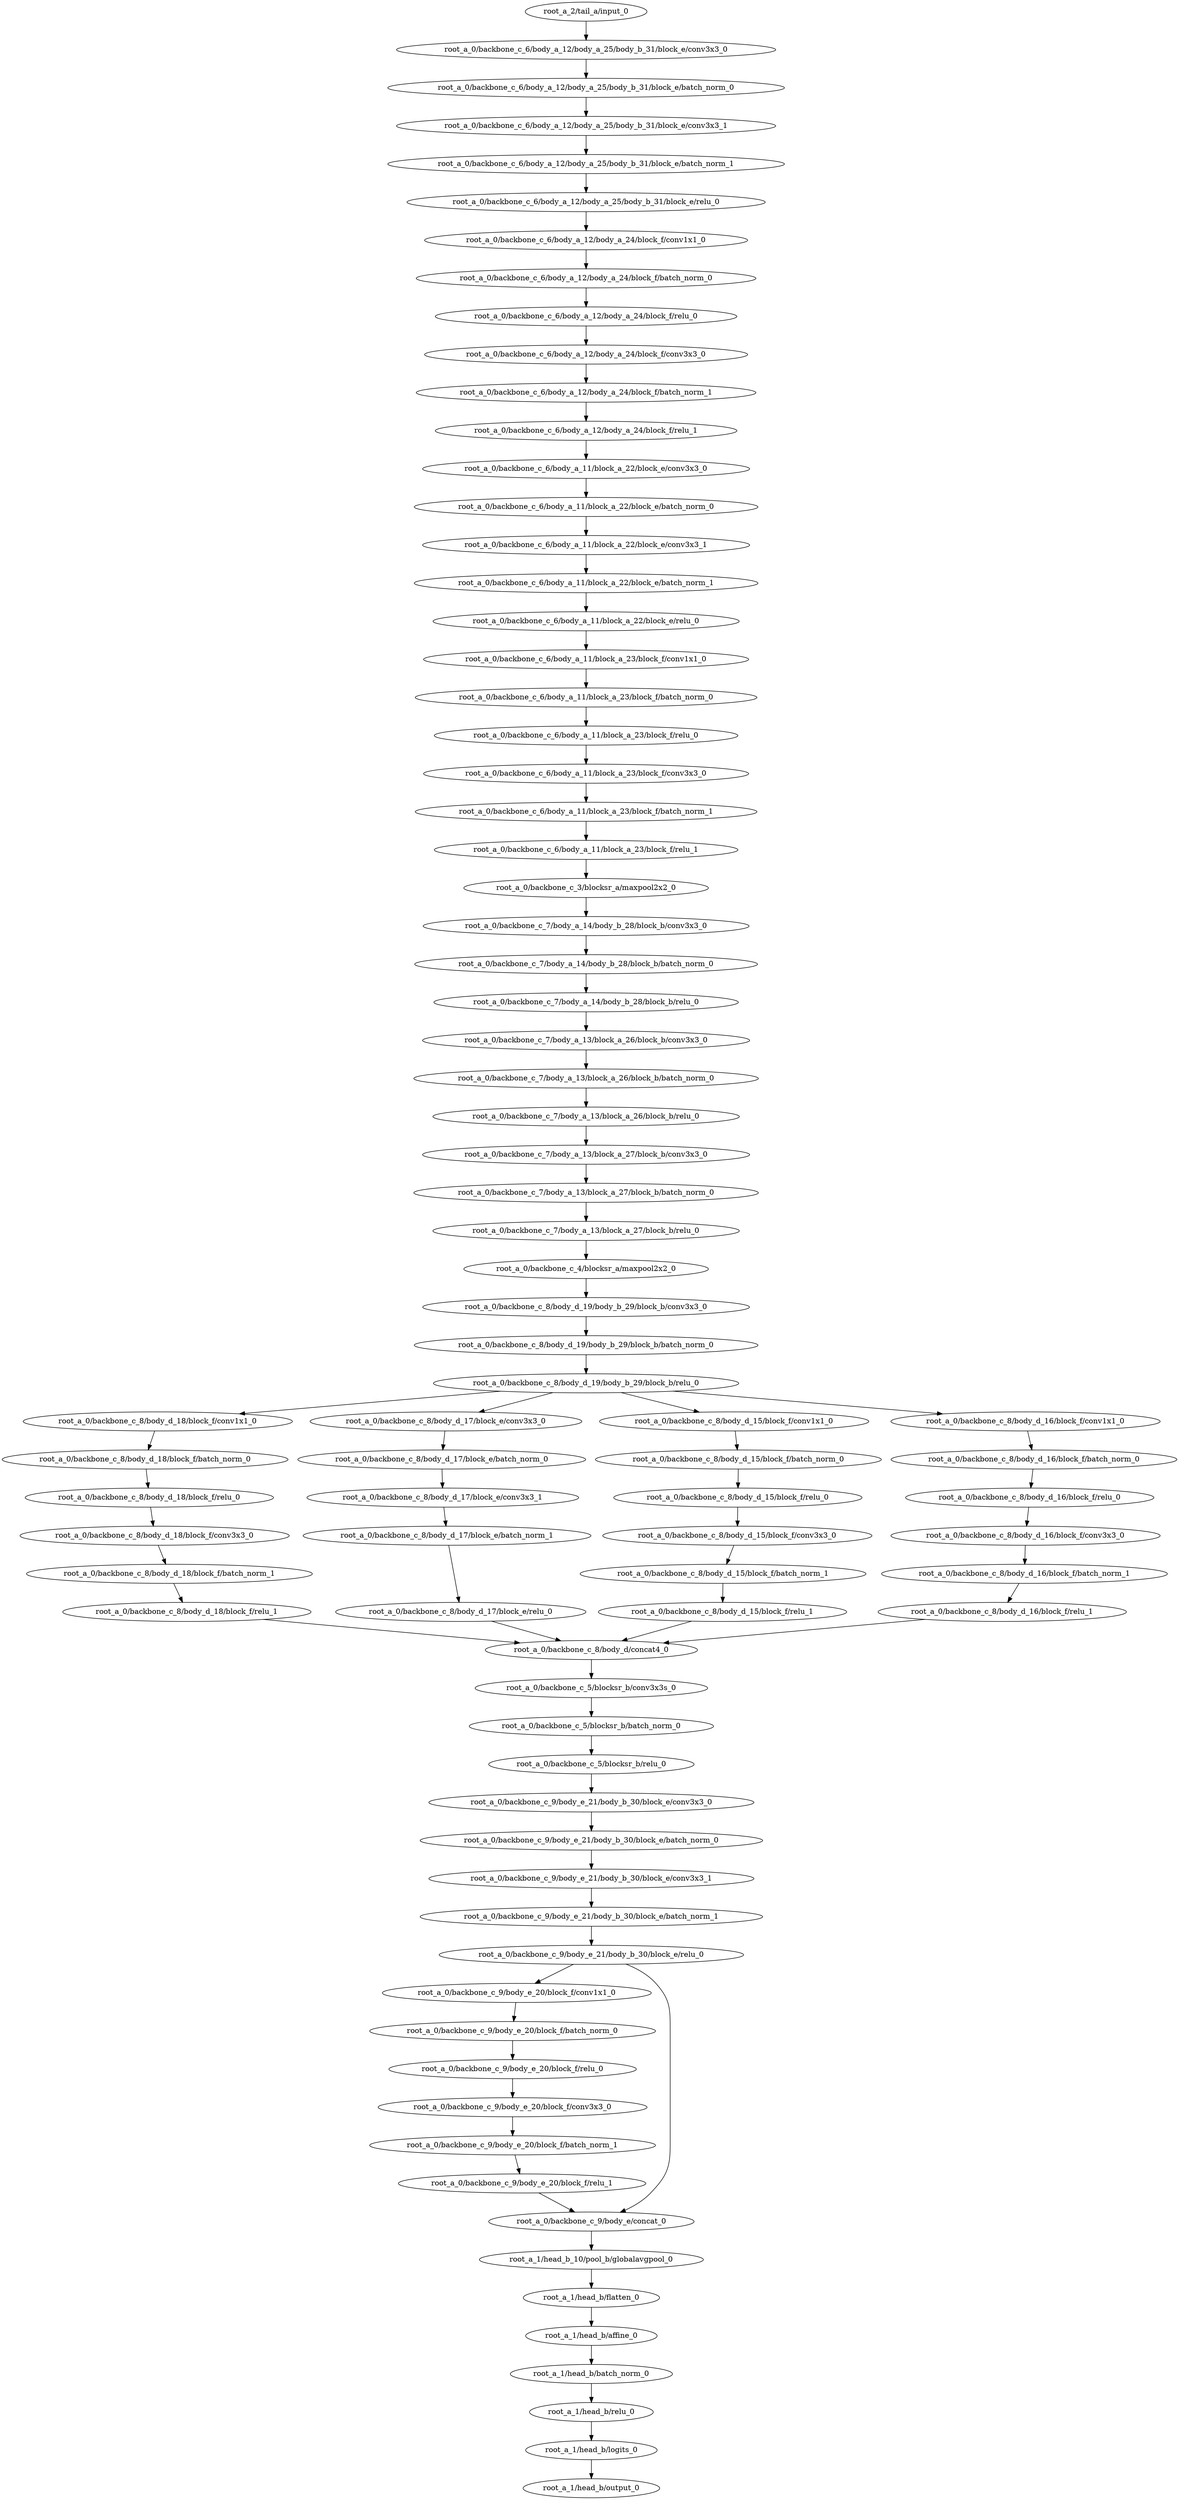 digraph root_a {
	"root_a_2/tail_a/input_0"
	"root_a_0/backbone_c_6/body_a_12/body_a_25/body_b_31/block_e/conv3x3_0"
	"root_a_0/backbone_c_6/body_a_12/body_a_25/body_b_31/block_e/batch_norm_0"
	"root_a_0/backbone_c_6/body_a_12/body_a_25/body_b_31/block_e/conv3x3_1"
	"root_a_0/backbone_c_6/body_a_12/body_a_25/body_b_31/block_e/batch_norm_1"
	"root_a_0/backbone_c_6/body_a_12/body_a_25/body_b_31/block_e/relu_0"
	"root_a_0/backbone_c_6/body_a_12/body_a_24/block_f/conv1x1_0"
	"root_a_0/backbone_c_6/body_a_12/body_a_24/block_f/batch_norm_0"
	"root_a_0/backbone_c_6/body_a_12/body_a_24/block_f/relu_0"
	"root_a_0/backbone_c_6/body_a_12/body_a_24/block_f/conv3x3_0"
	"root_a_0/backbone_c_6/body_a_12/body_a_24/block_f/batch_norm_1"
	"root_a_0/backbone_c_6/body_a_12/body_a_24/block_f/relu_1"
	"root_a_0/backbone_c_6/body_a_11/block_a_22/block_e/conv3x3_0"
	"root_a_0/backbone_c_6/body_a_11/block_a_22/block_e/batch_norm_0"
	"root_a_0/backbone_c_6/body_a_11/block_a_22/block_e/conv3x3_1"
	"root_a_0/backbone_c_6/body_a_11/block_a_22/block_e/batch_norm_1"
	"root_a_0/backbone_c_6/body_a_11/block_a_22/block_e/relu_0"
	"root_a_0/backbone_c_6/body_a_11/block_a_23/block_f/conv1x1_0"
	"root_a_0/backbone_c_6/body_a_11/block_a_23/block_f/batch_norm_0"
	"root_a_0/backbone_c_6/body_a_11/block_a_23/block_f/relu_0"
	"root_a_0/backbone_c_6/body_a_11/block_a_23/block_f/conv3x3_0"
	"root_a_0/backbone_c_6/body_a_11/block_a_23/block_f/batch_norm_1"
	"root_a_0/backbone_c_6/body_a_11/block_a_23/block_f/relu_1"
	"root_a_0/backbone_c_3/blocksr_a/maxpool2x2_0"
	"root_a_0/backbone_c_7/body_a_14/body_b_28/block_b/conv3x3_0"
	"root_a_0/backbone_c_7/body_a_14/body_b_28/block_b/batch_norm_0"
	"root_a_0/backbone_c_7/body_a_14/body_b_28/block_b/relu_0"
	"root_a_0/backbone_c_7/body_a_13/block_a_26/block_b/conv3x3_0"
	"root_a_0/backbone_c_7/body_a_13/block_a_26/block_b/batch_norm_0"
	"root_a_0/backbone_c_7/body_a_13/block_a_26/block_b/relu_0"
	"root_a_0/backbone_c_7/body_a_13/block_a_27/block_b/conv3x3_0"
	"root_a_0/backbone_c_7/body_a_13/block_a_27/block_b/batch_norm_0"
	"root_a_0/backbone_c_7/body_a_13/block_a_27/block_b/relu_0"
	"root_a_0/backbone_c_4/blocksr_a/maxpool2x2_0"
	"root_a_0/backbone_c_8/body_d_19/body_b_29/block_b/conv3x3_0"
	"root_a_0/backbone_c_8/body_d_19/body_b_29/block_b/batch_norm_0"
	"root_a_0/backbone_c_8/body_d_19/body_b_29/block_b/relu_0"
	"root_a_0/backbone_c_8/body_d_18/block_f/conv1x1_0"
	"root_a_0/backbone_c_8/body_d_18/block_f/batch_norm_0"
	"root_a_0/backbone_c_8/body_d_18/block_f/relu_0"
	"root_a_0/backbone_c_8/body_d_18/block_f/conv3x3_0"
	"root_a_0/backbone_c_8/body_d_18/block_f/batch_norm_1"
	"root_a_0/backbone_c_8/body_d_18/block_f/relu_1"
	"root_a_0/backbone_c_8/body_d_17/block_e/conv3x3_0"
	"root_a_0/backbone_c_8/body_d_17/block_e/batch_norm_0"
	"root_a_0/backbone_c_8/body_d_17/block_e/conv3x3_1"
	"root_a_0/backbone_c_8/body_d_17/block_e/batch_norm_1"
	"root_a_0/backbone_c_8/body_d_17/block_e/relu_0"
	"root_a_0/backbone_c_8/body_d_15/block_f/conv1x1_0"
	"root_a_0/backbone_c_8/body_d_15/block_f/batch_norm_0"
	"root_a_0/backbone_c_8/body_d_15/block_f/relu_0"
	"root_a_0/backbone_c_8/body_d_15/block_f/conv3x3_0"
	"root_a_0/backbone_c_8/body_d_15/block_f/batch_norm_1"
	"root_a_0/backbone_c_8/body_d_15/block_f/relu_1"
	"root_a_0/backbone_c_8/body_d_16/block_f/conv1x1_0"
	"root_a_0/backbone_c_8/body_d_16/block_f/batch_norm_0"
	"root_a_0/backbone_c_8/body_d_16/block_f/relu_0"
	"root_a_0/backbone_c_8/body_d_16/block_f/conv3x3_0"
	"root_a_0/backbone_c_8/body_d_16/block_f/batch_norm_1"
	"root_a_0/backbone_c_8/body_d_16/block_f/relu_1"
	"root_a_0/backbone_c_8/body_d/concat4_0"
	"root_a_0/backbone_c_5/blocksr_b/conv3x3s_0"
	"root_a_0/backbone_c_5/blocksr_b/batch_norm_0"
	"root_a_0/backbone_c_5/blocksr_b/relu_0"
	"root_a_0/backbone_c_9/body_e_21/body_b_30/block_e/conv3x3_0"
	"root_a_0/backbone_c_9/body_e_21/body_b_30/block_e/batch_norm_0"
	"root_a_0/backbone_c_9/body_e_21/body_b_30/block_e/conv3x3_1"
	"root_a_0/backbone_c_9/body_e_21/body_b_30/block_e/batch_norm_1"
	"root_a_0/backbone_c_9/body_e_21/body_b_30/block_e/relu_0"
	"root_a_0/backbone_c_9/body_e_20/block_f/conv1x1_0"
	"root_a_0/backbone_c_9/body_e_20/block_f/batch_norm_0"
	"root_a_0/backbone_c_9/body_e_20/block_f/relu_0"
	"root_a_0/backbone_c_9/body_e_20/block_f/conv3x3_0"
	"root_a_0/backbone_c_9/body_e_20/block_f/batch_norm_1"
	"root_a_0/backbone_c_9/body_e_20/block_f/relu_1"
	"root_a_0/backbone_c_9/body_e/concat_0"
	"root_a_1/head_b_10/pool_b/globalavgpool_0"
	"root_a_1/head_b/flatten_0"
	"root_a_1/head_b/affine_0"
	"root_a_1/head_b/batch_norm_0"
	"root_a_1/head_b/relu_0"
	"root_a_1/head_b/logits_0"
	"root_a_1/head_b/output_0"

	"root_a_2/tail_a/input_0" -> "root_a_0/backbone_c_6/body_a_12/body_a_25/body_b_31/block_e/conv3x3_0"
	"root_a_0/backbone_c_6/body_a_12/body_a_25/body_b_31/block_e/conv3x3_0" -> "root_a_0/backbone_c_6/body_a_12/body_a_25/body_b_31/block_e/batch_norm_0"
	"root_a_0/backbone_c_6/body_a_12/body_a_25/body_b_31/block_e/batch_norm_0" -> "root_a_0/backbone_c_6/body_a_12/body_a_25/body_b_31/block_e/conv3x3_1"
	"root_a_0/backbone_c_6/body_a_12/body_a_25/body_b_31/block_e/conv3x3_1" -> "root_a_0/backbone_c_6/body_a_12/body_a_25/body_b_31/block_e/batch_norm_1"
	"root_a_0/backbone_c_6/body_a_12/body_a_25/body_b_31/block_e/batch_norm_1" -> "root_a_0/backbone_c_6/body_a_12/body_a_25/body_b_31/block_e/relu_0"
	"root_a_0/backbone_c_6/body_a_12/body_a_25/body_b_31/block_e/relu_0" -> "root_a_0/backbone_c_6/body_a_12/body_a_24/block_f/conv1x1_0"
	"root_a_0/backbone_c_6/body_a_12/body_a_24/block_f/conv1x1_0" -> "root_a_0/backbone_c_6/body_a_12/body_a_24/block_f/batch_norm_0"
	"root_a_0/backbone_c_6/body_a_12/body_a_24/block_f/batch_norm_0" -> "root_a_0/backbone_c_6/body_a_12/body_a_24/block_f/relu_0"
	"root_a_0/backbone_c_6/body_a_12/body_a_24/block_f/relu_0" -> "root_a_0/backbone_c_6/body_a_12/body_a_24/block_f/conv3x3_0"
	"root_a_0/backbone_c_6/body_a_12/body_a_24/block_f/conv3x3_0" -> "root_a_0/backbone_c_6/body_a_12/body_a_24/block_f/batch_norm_1"
	"root_a_0/backbone_c_6/body_a_12/body_a_24/block_f/batch_norm_1" -> "root_a_0/backbone_c_6/body_a_12/body_a_24/block_f/relu_1"
	"root_a_0/backbone_c_6/body_a_12/body_a_24/block_f/relu_1" -> "root_a_0/backbone_c_6/body_a_11/block_a_22/block_e/conv3x3_0"
	"root_a_0/backbone_c_6/body_a_11/block_a_22/block_e/conv3x3_0" -> "root_a_0/backbone_c_6/body_a_11/block_a_22/block_e/batch_norm_0"
	"root_a_0/backbone_c_6/body_a_11/block_a_22/block_e/batch_norm_0" -> "root_a_0/backbone_c_6/body_a_11/block_a_22/block_e/conv3x3_1"
	"root_a_0/backbone_c_6/body_a_11/block_a_22/block_e/conv3x3_1" -> "root_a_0/backbone_c_6/body_a_11/block_a_22/block_e/batch_norm_1"
	"root_a_0/backbone_c_6/body_a_11/block_a_22/block_e/batch_norm_1" -> "root_a_0/backbone_c_6/body_a_11/block_a_22/block_e/relu_0"
	"root_a_0/backbone_c_6/body_a_11/block_a_22/block_e/relu_0" -> "root_a_0/backbone_c_6/body_a_11/block_a_23/block_f/conv1x1_0"
	"root_a_0/backbone_c_6/body_a_11/block_a_23/block_f/conv1x1_0" -> "root_a_0/backbone_c_6/body_a_11/block_a_23/block_f/batch_norm_0"
	"root_a_0/backbone_c_6/body_a_11/block_a_23/block_f/batch_norm_0" -> "root_a_0/backbone_c_6/body_a_11/block_a_23/block_f/relu_0"
	"root_a_0/backbone_c_6/body_a_11/block_a_23/block_f/relu_0" -> "root_a_0/backbone_c_6/body_a_11/block_a_23/block_f/conv3x3_0"
	"root_a_0/backbone_c_6/body_a_11/block_a_23/block_f/conv3x3_0" -> "root_a_0/backbone_c_6/body_a_11/block_a_23/block_f/batch_norm_1"
	"root_a_0/backbone_c_6/body_a_11/block_a_23/block_f/batch_norm_1" -> "root_a_0/backbone_c_6/body_a_11/block_a_23/block_f/relu_1"
	"root_a_0/backbone_c_6/body_a_11/block_a_23/block_f/relu_1" -> "root_a_0/backbone_c_3/blocksr_a/maxpool2x2_0"
	"root_a_0/backbone_c_3/blocksr_a/maxpool2x2_0" -> "root_a_0/backbone_c_7/body_a_14/body_b_28/block_b/conv3x3_0"
	"root_a_0/backbone_c_7/body_a_14/body_b_28/block_b/conv3x3_0" -> "root_a_0/backbone_c_7/body_a_14/body_b_28/block_b/batch_norm_0"
	"root_a_0/backbone_c_7/body_a_14/body_b_28/block_b/batch_norm_0" -> "root_a_0/backbone_c_7/body_a_14/body_b_28/block_b/relu_0"
	"root_a_0/backbone_c_7/body_a_14/body_b_28/block_b/relu_0" -> "root_a_0/backbone_c_7/body_a_13/block_a_26/block_b/conv3x3_0"
	"root_a_0/backbone_c_7/body_a_13/block_a_26/block_b/conv3x3_0" -> "root_a_0/backbone_c_7/body_a_13/block_a_26/block_b/batch_norm_0"
	"root_a_0/backbone_c_7/body_a_13/block_a_26/block_b/batch_norm_0" -> "root_a_0/backbone_c_7/body_a_13/block_a_26/block_b/relu_0"
	"root_a_0/backbone_c_7/body_a_13/block_a_26/block_b/relu_0" -> "root_a_0/backbone_c_7/body_a_13/block_a_27/block_b/conv3x3_0"
	"root_a_0/backbone_c_7/body_a_13/block_a_27/block_b/conv3x3_0" -> "root_a_0/backbone_c_7/body_a_13/block_a_27/block_b/batch_norm_0"
	"root_a_0/backbone_c_7/body_a_13/block_a_27/block_b/batch_norm_0" -> "root_a_0/backbone_c_7/body_a_13/block_a_27/block_b/relu_0"
	"root_a_0/backbone_c_7/body_a_13/block_a_27/block_b/relu_0" -> "root_a_0/backbone_c_4/blocksr_a/maxpool2x2_0"
	"root_a_0/backbone_c_4/blocksr_a/maxpool2x2_0" -> "root_a_0/backbone_c_8/body_d_19/body_b_29/block_b/conv3x3_0"
	"root_a_0/backbone_c_8/body_d_19/body_b_29/block_b/conv3x3_0" -> "root_a_0/backbone_c_8/body_d_19/body_b_29/block_b/batch_norm_0"
	"root_a_0/backbone_c_8/body_d_19/body_b_29/block_b/batch_norm_0" -> "root_a_0/backbone_c_8/body_d_19/body_b_29/block_b/relu_0"
	"root_a_0/backbone_c_8/body_d_19/body_b_29/block_b/relu_0" -> "root_a_0/backbone_c_8/body_d_18/block_f/conv1x1_0"
	"root_a_0/backbone_c_8/body_d_18/block_f/conv1x1_0" -> "root_a_0/backbone_c_8/body_d_18/block_f/batch_norm_0"
	"root_a_0/backbone_c_8/body_d_18/block_f/batch_norm_0" -> "root_a_0/backbone_c_8/body_d_18/block_f/relu_0"
	"root_a_0/backbone_c_8/body_d_18/block_f/relu_0" -> "root_a_0/backbone_c_8/body_d_18/block_f/conv3x3_0"
	"root_a_0/backbone_c_8/body_d_18/block_f/conv3x3_0" -> "root_a_0/backbone_c_8/body_d_18/block_f/batch_norm_1"
	"root_a_0/backbone_c_8/body_d_18/block_f/batch_norm_1" -> "root_a_0/backbone_c_8/body_d_18/block_f/relu_1"
	"root_a_0/backbone_c_8/body_d_19/body_b_29/block_b/relu_0" -> "root_a_0/backbone_c_8/body_d_17/block_e/conv3x3_0"
	"root_a_0/backbone_c_8/body_d_17/block_e/conv3x3_0" -> "root_a_0/backbone_c_8/body_d_17/block_e/batch_norm_0"
	"root_a_0/backbone_c_8/body_d_17/block_e/batch_norm_0" -> "root_a_0/backbone_c_8/body_d_17/block_e/conv3x3_1"
	"root_a_0/backbone_c_8/body_d_17/block_e/conv3x3_1" -> "root_a_0/backbone_c_8/body_d_17/block_e/batch_norm_1"
	"root_a_0/backbone_c_8/body_d_17/block_e/batch_norm_1" -> "root_a_0/backbone_c_8/body_d_17/block_e/relu_0"
	"root_a_0/backbone_c_8/body_d_19/body_b_29/block_b/relu_0" -> "root_a_0/backbone_c_8/body_d_15/block_f/conv1x1_0"
	"root_a_0/backbone_c_8/body_d_15/block_f/conv1x1_0" -> "root_a_0/backbone_c_8/body_d_15/block_f/batch_norm_0"
	"root_a_0/backbone_c_8/body_d_15/block_f/batch_norm_0" -> "root_a_0/backbone_c_8/body_d_15/block_f/relu_0"
	"root_a_0/backbone_c_8/body_d_15/block_f/relu_0" -> "root_a_0/backbone_c_8/body_d_15/block_f/conv3x3_0"
	"root_a_0/backbone_c_8/body_d_15/block_f/conv3x3_0" -> "root_a_0/backbone_c_8/body_d_15/block_f/batch_norm_1"
	"root_a_0/backbone_c_8/body_d_15/block_f/batch_norm_1" -> "root_a_0/backbone_c_8/body_d_15/block_f/relu_1"
	"root_a_0/backbone_c_8/body_d_19/body_b_29/block_b/relu_0" -> "root_a_0/backbone_c_8/body_d_16/block_f/conv1x1_0"
	"root_a_0/backbone_c_8/body_d_16/block_f/conv1x1_0" -> "root_a_0/backbone_c_8/body_d_16/block_f/batch_norm_0"
	"root_a_0/backbone_c_8/body_d_16/block_f/batch_norm_0" -> "root_a_0/backbone_c_8/body_d_16/block_f/relu_0"
	"root_a_0/backbone_c_8/body_d_16/block_f/relu_0" -> "root_a_0/backbone_c_8/body_d_16/block_f/conv3x3_0"
	"root_a_0/backbone_c_8/body_d_16/block_f/conv3x3_0" -> "root_a_0/backbone_c_8/body_d_16/block_f/batch_norm_1"
	"root_a_0/backbone_c_8/body_d_16/block_f/batch_norm_1" -> "root_a_0/backbone_c_8/body_d_16/block_f/relu_1"
	"root_a_0/backbone_c_8/body_d_18/block_f/relu_1" -> "root_a_0/backbone_c_8/body_d/concat4_0"
	"root_a_0/backbone_c_8/body_d_17/block_e/relu_0" -> "root_a_0/backbone_c_8/body_d/concat4_0"
	"root_a_0/backbone_c_8/body_d_15/block_f/relu_1" -> "root_a_0/backbone_c_8/body_d/concat4_0"
	"root_a_0/backbone_c_8/body_d_16/block_f/relu_1" -> "root_a_0/backbone_c_8/body_d/concat4_0"
	"root_a_0/backbone_c_8/body_d/concat4_0" -> "root_a_0/backbone_c_5/blocksr_b/conv3x3s_0"
	"root_a_0/backbone_c_5/blocksr_b/conv3x3s_0" -> "root_a_0/backbone_c_5/blocksr_b/batch_norm_0"
	"root_a_0/backbone_c_5/blocksr_b/batch_norm_0" -> "root_a_0/backbone_c_5/blocksr_b/relu_0"
	"root_a_0/backbone_c_5/blocksr_b/relu_0" -> "root_a_0/backbone_c_9/body_e_21/body_b_30/block_e/conv3x3_0"
	"root_a_0/backbone_c_9/body_e_21/body_b_30/block_e/conv3x3_0" -> "root_a_0/backbone_c_9/body_e_21/body_b_30/block_e/batch_norm_0"
	"root_a_0/backbone_c_9/body_e_21/body_b_30/block_e/batch_norm_0" -> "root_a_0/backbone_c_9/body_e_21/body_b_30/block_e/conv3x3_1"
	"root_a_0/backbone_c_9/body_e_21/body_b_30/block_e/conv3x3_1" -> "root_a_0/backbone_c_9/body_e_21/body_b_30/block_e/batch_norm_1"
	"root_a_0/backbone_c_9/body_e_21/body_b_30/block_e/batch_norm_1" -> "root_a_0/backbone_c_9/body_e_21/body_b_30/block_e/relu_0"
	"root_a_0/backbone_c_9/body_e_21/body_b_30/block_e/relu_0" -> "root_a_0/backbone_c_9/body_e_20/block_f/conv1x1_0"
	"root_a_0/backbone_c_9/body_e_20/block_f/conv1x1_0" -> "root_a_0/backbone_c_9/body_e_20/block_f/batch_norm_0"
	"root_a_0/backbone_c_9/body_e_20/block_f/batch_norm_0" -> "root_a_0/backbone_c_9/body_e_20/block_f/relu_0"
	"root_a_0/backbone_c_9/body_e_20/block_f/relu_0" -> "root_a_0/backbone_c_9/body_e_20/block_f/conv3x3_0"
	"root_a_0/backbone_c_9/body_e_20/block_f/conv3x3_0" -> "root_a_0/backbone_c_9/body_e_20/block_f/batch_norm_1"
	"root_a_0/backbone_c_9/body_e_20/block_f/batch_norm_1" -> "root_a_0/backbone_c_9/body_e_20/block_f/relu_1"
	"root_a_0/backbone_c_9/body_e_21/body_b_30/block_e/relu_0" -> "root_a_0/backbone_c_9/body_e/concat_0"
	"root_a_0/backbone_c_9/body_e_20/block_f/relu_1" -> "root_a_0/backbone_c_9/body_e/concat_0"
	"root_a_0/backbone_c_9/body_e/concat_0" -> "root_a_1/head_b_10/pool_b/globalavgpool_0"
	"root_a_1/head_b_10/pool_b/globalavgpool_0" -> "root_a_1/head_b/flatten_0"
	"root_a_1/head_b/flatten_0" -> "root_a_1/head_b/affine_0"
	"root_a_1/head_b/affine_0" -> "root_a_1/head_b/batch_norm_0"
	"root_a_1/head_b/batch_norm_0" -> "root_a_1/head_b/relu_0"
	"root_a_1/head_b/relu_0" -> "root_a_1/head_b/logits_0"
	"root_a_1/head_b/logits_0" -> "root_a_1/head_b/output_0"

}